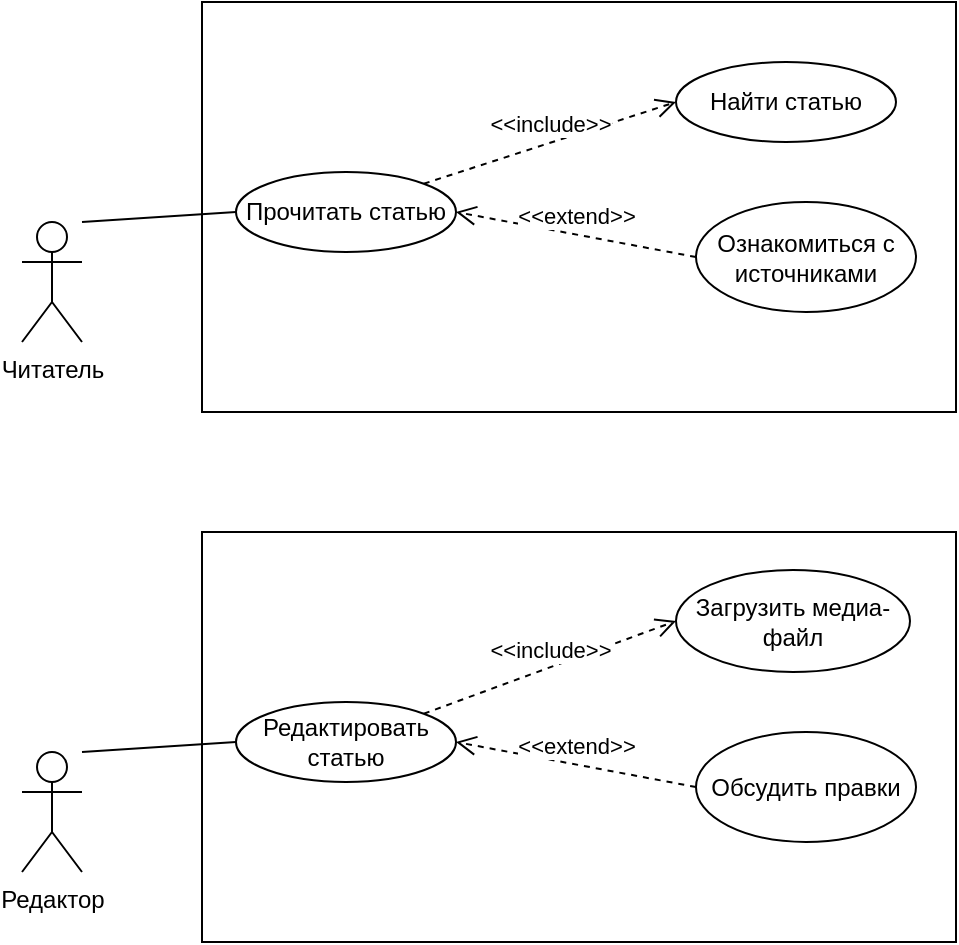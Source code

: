 <mxfile version="24.0.6" type="device">
  <diagram name="Page-1" id="e7e014a7-5840-1c2e-5031-d8a46d1fe8dd">
    <mxGraphModel dx="1406" dy="729" grid="1" gridSize="10" guides="1" tooltips="1" connect="1" arrows="1" fold="1" page="1" pageScale="1" pageWidth="827" pageHeight="827" background="none" math="0" shadow="0">
      <root>
        <mxCell id="0" />
        <mxCell id="1" parent="0" />
        <mxCell id="VHjH__5dP5TwFhIPcwZf-99" value="" style="rounded=0;whiteSpace=wrap;html=1;" vertex="1" parent="1">
          <mxGeometry x="256" y="156" width="377" height="205" as="geometry" />
        </mxCell>
        <mxCell id="VHjH__5dP5TwFhIPcwZf-41" value="Читатель" style="shape=umlActor;verticalLabelPosition=bottom;verticalAlign=top;html=1;" vertex="1" parent="1">
          <mxGeometry x="166" y="266" width="30" height="60" as="geometry" />
        </mxCell>
        <mxCell id="VHjH__5dP5TwFhIPcwZf-45" value="Прочитать статью" style="ellipse;whiteSpace=wrap;html=1;" vertex="1" parent="1">
          <mxGeometry x="273" y="241" width="110" height="40" as="geometry" />
        </mxCell>
        <mxCell id="VHjH__5dP5TwFhIPcwZf-46" value="Найти статью" style="ellipse;whiteSpace=wrap;html=1;" vertex="1" parent="1">
          <mxGeometry x="493" y="186" width="110" height="40" as="geometry" />
        </mxCell>
        <mxCell id="VHjH__5dP5TwFhIPcwZf-48" value="Ознакомиться с источниками" style="ellipse;whiteSpace=wrap;html=1;" vertex="1" parent="1">
          <mxGeometry x="503" y="256" width="110" height="55" as="geometry" />
        </mxCell>
        <mxCell id="VHjH__5dP5TwFhIPcwZf-60" value="" style="endArrow=none;html=1;rounded=0;entryX=0;entryY=0.5;entryDx=0;entryDy=0;" edge="1" parent="1" target="VHjH__5dP5TwFhIPcwZf-45">
          <mxGeometry width="50" height="50" relative="1" as="geometry">
            <mxPoint x="196" y="266" as="sourcePoint" />
            <mxPoint x="246" y="216" as="targetPoint" />
          </mxGeometry>
        </mxCell>
        <mxCell id="VHjH__5dP5TwFhIPcwZf-100" value="&amp;lt;&amp;lt;include&amp;gt;&amp;gt;" style="html=1;verticalAlign=bottom;endArrow=open;dashed=1;endSize=8;curved=0;rounded=0;exitX=1;exitY=0;exitDx=0;exitDy=0;entryX=0;entryY=0.5;entryDx=0;entryDy=0;" edge="1" parent="1" source="VHjH__5dP5TwFhIPcwZf-45" target="VHjH__5dP5TwFhIPcwZf-46">
          <mxGeometry relative="1" as="geometry">
            <mxPoint x="493" y="251" as="sourcePoint" />
            <mxPoint x="413" y="251" as="targetPoint" />
          </mxGeometry>
        </mxCell>
        <mxCell id="VHjH__5dP5TwFhIPcwZf-101" value="&amp;lt;&amp;lt;extend&amp;gt;&amp;gt;" style="html=1;verticalAlign=bottom;endArrow=open;dashed=1;endSize=8;curved=0;rounded=0;exitX=0;exitY=0.5;exitDx=0;exitDy=0;entryX=1;entryY=0.5;entryDx=0;entryDy=0;" edge="1" parent="1" source="VHjH__5dP5TwFhIPcwZf-48" target="VHjH__5dP5TwFhIPcwZf-45">
          <mxGeometry relative="1" as="geometry">
            <mxPoint x="383" y="295.66" as="sourcePoint" />
            <mxPoint x="457" y="295.66" as="targetPoint" />
          </mxGeometry>
        </mxCell>
        <mxCell id="VHjH__5dP5TwFhIPcwZf-105" value="" style="rounded=0;whiteSpace=wrap;html=1;" vertex="1" parent="1">
          <mxGeometry x="256" y="421" width="377" height="205" as="geometry" />
        </mxCell>
        <mxCell id="VHjH__5dP5TwFhIPcwZf-106" value="Редактор" style="shape=umlActor;verticalLabelPosition=bottom;verticalAlign=top;html=1;" vertex="1" parent="1">
          <mxGeometry x="166" y="531" width="30" height="60" as="geometry" />
        </mxCell>
        <mxCell id="VHjH__5dP5TwFhIPcwZf-107" value="Редактировать статью" style="ellipse;whiteSpace=wrap;html=1;" vertex="1" parent="1">
          <mxGeometry x="273" y="506" width="110" height="40" as="geometry" />
        </mxCell>
        <mxCell id="VHjH__5dP5TwFhIPcwZf-108" value="Загрузить медиа-файл" style="ellipse;whiteSpace=wrap;html=1;" vertex="1" parent="1">
          <mxGeometry x="493" y="440" width="117" height="51" as="geometry" />
        </mxCell>
        <mxCell id="VHjH__5dP5TwFhIPcwZf-109" value="Обсудить правки" style="ellipse;whiteSpace=wrap;html=1;" vertex="1" parent="1">
          <mxGeometry x="503" y="521" width="110" height="55" as="geometry" />
        </mxCell>
        <mxCell id="VHjH__5dP5TwFhIPcwZf-110" value="" style="endArrow=none;html=1;rounded=0;entryX=0;entryY=0.5;entryDx=0;entryDy=0;" edge="1" parent="1" target="VHjH__5dP5TwFhIPcwZf-107">
          <mxGeometry width="50" height="50" relative="1" as="geometry">
            <mxPoint x="196" y="531" as="sourcePoint" />
            <mxPoint x="246" y="481" as="targetPoint" />
          </mxGeometry>
        </mxCell>
        <mxCell id="VHjH__5dP5TwFhIPcwZf-111" value="&amp;lt;&amp;lt;include&amp;gt;&amp;gt;" style="html=1;verticalAlign=bottom;endArrow=open;dashed=1;endSize=8;curved=0;rounded=0;exitX=1;exitY=0;exitDx=0;exitDy=0;entryX=0;entryY=0.5;entryDx=0;entryDy=0;" edge="1" parent="1" source="VHjH__5dP5TwFhIPcwZf-107" target="VHjH__5dP5TwFhIPcwZf-108">
          <mxGeometry relative="1" as="geometry">
            <mxPoint x="493" y="516" as="sourcePoint" />
            <mxPoint x="413" y="516" as="targetPoint" />
          </mxGeometry>
        </mxCell>
        <mxCell id="VHjH__5dP5TwFhIPcwZf-112" value="&amp;lt;&amp;lt;extend&amp;gt;&amp;gt;" style="html=1;verticalAlign=bottom;endArrow=open;dashed=1;endSize=8;curved=0;rounded=0;exitX=0;exitY=0.5;exitDx=0;exitDy=0;entryX=1;entryY=0.5;entryDx=0;entryDy=0;" edge="1" parent="1" source="VHjH__5dP5TwFhIPcwZf-109" target="VHjH__5dP5TwFhIPcwZf-107">
          <mxGeometry relative="1" as="geometry">
            <mxPoint x="383" y="560.66" as="sourcePoint" />
            <mxPoint x="457" y="560.66" as="targetPoint" />
          </mxGeometry>
        </mxCell>
      </root>
    </mxGraphModel>
  </diagram>
</mxfile>
